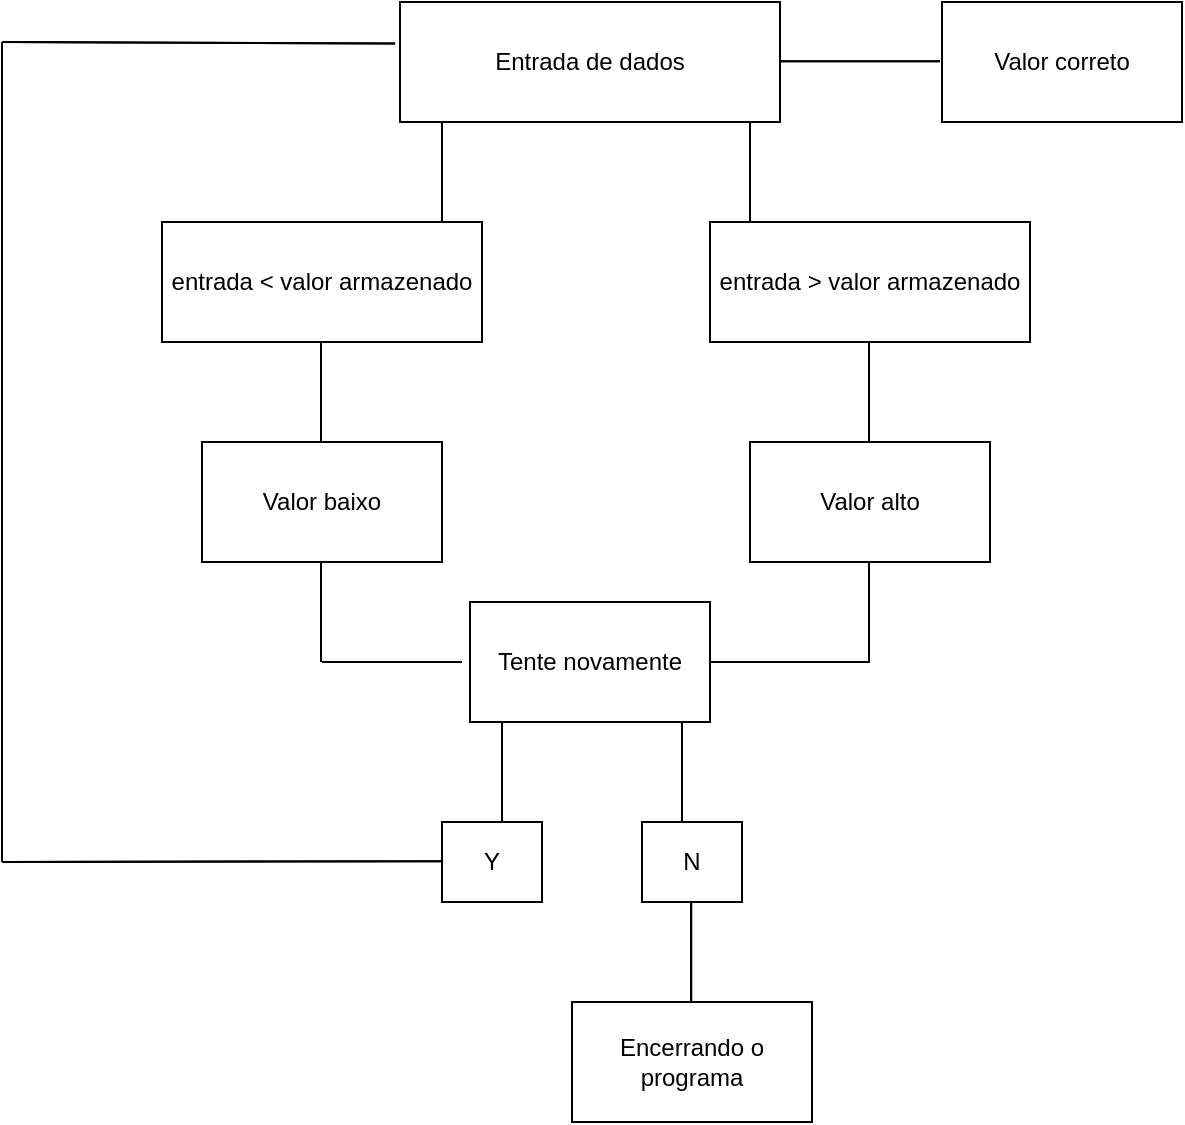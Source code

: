 <mxfile version="27.0.3">
  <diagram name="Página-1" id="KSGCyq_tAMQxqemXua7o">
    <mxGraphModel dx="1418" dy="838" grid="1" gridSize="10" guides="1" tooltips="1" connect="1" arrows="1" fold="1" page="1" pageScale="1" pageWidth="827" pageHeight="1169" math="0" shadow="0">
      <root>
        <mxCell id="0" />
        <mxCell id="1" parent="0" />
        <mxCell id="pGm7cMJaq58bBNY0mEU--1" value="Entrada de dados" style="rounded=0;whiteSpace=wrap;html=1;" vertex="1" parent="1">
          <mxGeometry x="259" y="70" width="190" height="60" as="geometry" />
        </mxCell>
        <mxCell id="pGm7cMJaq58bBNY0mEU--3" value="" style="endArrow=none;html=1;rounded=0;fontSize=12;startSize=8;endSize=8;curved=1;" edge="1" parent="1">
          <mxGeometry width="50" height="50" relative="1" as="geometry">
            <mxPoint x="280" y="180" as="sourcePoint" />
            <mxPoint x="280" y="130" as="targetPoint" />
          </mxGeometry>
        </mxCell>
        <mxCell id="pGm7cMJaq58bBNY0mEU--4" value="entrada &amp;lt; valor armazenado" style="rounded=0;whiteSpace=wrap;html=1;" vertex="1" parent="1">
          <mxGeometry x="140" y="180" width="160" height="60" as="geometry" />
        </mxCell>
        <mxCell id="pGm7cMJaq58bBNY0mEU--5" value="" style="endArrow=none;html=1;rounded=0;fontSize=12;startSize=8;endSize=8;curved=1;" edge="1" parent="1">
          <mxGeometry width="50" height="50" relative="1" as="geometry">
            <mxPoint x="219.5" y="290" as="sourcePoint" />
            <mxPoint x="219.5" y="240" as="targetPoint" />
          </mxGeometry>
        </mxCell>
        <mxCell id="pGm7cMJaq58bBNY0mEU--6" value="Valor baixo" style="rounded=0;whiteSpace=wrap;html=1;" vertex="1" parent="1">
          <mxGeometry x="160" y="290" width="120" height="60" as="geometry" />
        </mxCell>
        <mxCell id="pGm7cMJaq58bBNY0mEU--7" value="entrada &amp;gt; valor armazenado" style="rounded=0;whiteSpace=wrap;html=1;" vertex="1" parent="1">
          <mxGeometry x="414" y="180" width="160" height="60" as="geometry" />
        </mxCell>
        <mxCell id="pGm7cMJaq58bBNY0mEU--8" value="" style="endArrow=none;html=1;rounded=0;fontSize=12;startSize=8;endSize=8;curved=1;" edge="1" parent="1">
          <mxGeometry width="50" height="50" relative="1" as="geometry">
            <mxPoint x="434" y="180" as="sourcePoint" />
            <mxPoint x="434" y="130" as="targetPoint" />
          </mxGeometry>
        </mxCell>
        <mxCell id="pGm7cMJaq58bBNY0mEU--9" value="Valor alto" style="rounded=0;whiteSpace=wrap;html=1;" vertex="1" parent="1">
          <mxGeometry x="434" y="290" width="120" height="60" as="geometry" />
        </mxCell>
        <mxCell id="pGm7cMJaq58bBNY0mEU--11" value="" style="endArrow=none;html=1;rounded=0;fontSize=12;startSize=8;endSize=8;curved=1;" edge="1" parent="1">
          <mxGeometry width="50" height="50" relative="1" as="geometry">
            <mxPoint x="493.5" y="290" as="sourcePoint" />
            <mxPoint x="493.5" y="240" as="targetPoint" />
          </mxGeometry>
        </mxCell>
        <mxCell id="pGm7cMJaq58bBNY0mEU--12" value="" style="endArrow=none;html=1;rounded=0;fontSize=12;startSize=8;endSize=8;curved=1;" edge="1" parent="1">
          <mxGeometry width="50" height="50" relative="1" as="geometry">
            <mxPoint x="219.5" y="400" as="sourcePoint" />
            <mxPoint x="219.5" y="350" as="targetPoint" />
          </mxGeometry>
        </mxCell>
        <mxCell id="pGm7cMJaq58bBNY0mEU--13" value="" style="endArrow=none;html=1;rounded=0;fontSize=12;startSize=8;endSize=8;curved=1;" edge="1" parent="1">
          <mxGeometry width="50" height="50" relative="1" as="geometry">
            <mxPoint x="493.5" y="400" as="sourcePoint" />
            <mxPoint x="493.5" y="350" as="targetPoint" />
          </mxGeometry>
        </mxCell>
        <mxCell id="pGm7cMJaq58bBNY0mEU--14" value="" style="endArrow=none;html=1;rounded=0;fontSize=12;startSize=8;endSize=8;curved=1;" edge="1" parent="1">
          <mxGeometry width="50" height="50" relative="1" as="geometry">
            <mxPoint x="220" y="400" as="sourcePoint" />
            <mxPoint x="290" y="400" as="targetPoint" />
          </mxGeometry>
        </mxCell>
        <mxCell id="pGm7cMJaq58bBNY0mEU--15" value="" style="endArrow=none;html=1;rounded=0;fontSize=12;startSize=8;endSize=8;curved=1;exitX=1;exitY=0.5;exitDx=0;exitDy=0;" edge="1" parent="1" source="pGm7cMJaq58bBNY0mEU--16">
          <mxGeometry width="50" height="50" relative="1" as="geometry">
            <mxPoint x="424" y="400" as="sourcePoint" />
            <mxPoint x="494" y="400" as="targetPoint" />
          </mxGeometry>
        </mxCell>
        <mxCell id="pGm7cMJaq58bBNY0mEU--16" value="Tente novamente" style="rounded=0;whiteSpace=wrap;html=1;" vertex="1" parent="1">
          <mxGeometry x="294" y="370" width="120" height="60" as="geometry" />
        </mxCell>
        <mxCell id="pGm7cMJaq58bBNY0mEU--17" value="" style="endArrow=none;html=1;rounded=0;fontSize=12;startSize=8;endSize=8;curved=1;" edge="1" parent="1">
          <mxGeometry width="50" height="50" relative="1" as="geometry">
            <mxPoint x="310" y="480" as="sourcePoint" />
            <mxPoint x="310" y="430" as="targetPoint" />
          </mxGeometry>
        </mxCell>
        <mxCell id="pGm7cMJaq58bBNY0mEU--18" value="" style="endArrow=none;html=1;rounded=0;fontSize=12;startSize=8;endSize=8;curved=1;" edge="1" parent="1">
          <mxGeometry width="50" height="50" relative="1" as="geometry">
            <mxPoint x="400" y="480" as="sourcePoint" />
            <mxPoint x="400" y="430" as="targetPoint" />
          </mxGeometry>
        </mxCell>
        <mxCell id="pGm7cMJaq58bBNY0mEU--19" value="Y" style="rounded=0;whiteSpace=wrap;html=1;" vertex="1" parent="1">
          <mxGeometry x="280" y="480" width="50" height="40" as="geometry" />
        </mxCell>
        <mxCell id="pGm7cMJaq58bBNY0mEU--20" value="N" style="rounded=0;whiteSpace=wrap;html=1;" vertex="1" parent="1">
          <mxGeometry x="380" y="480" width="50" height="40" as="geometry" />
        </mxCell>
        <mxCell id="pGm7cMJaq58bBNY0mEU--21" value="" style="endArrow=none;html=1;rounded=0;fontSize=12;startSize=8;endSize=8;curved=1;" edge="1" parent="1">
          <mxGeometry width="50" height="50" relative="1" as="geometry">
            <mxPoint x="60" y="500" as="sourcePoint" />
            <mxPoint x="280" y="499.58" as="targetPoint" />
          </mxGeometry>
        </mxCell>
        <mxCell id="pGm7cMJaq58bBNY0mEU--22" value="" style="endArrow=none;html=1;rounded=0;fontSize=12;startSize=8;endSize=8;curved=1;" edge="1" parent="1">
          <mxGeometry width="50" height="50" relative="1" as="geometry">
            <mxPoint x="60" y="500" as="sourcePoint" />
            <mxPoint x="60" y="90" as="targetPoint" />
          </mxGeometry>
        </mxCell>
        <mxCell id="pGm7cMJaq58bBNY0mEU--23" value="" style="endArrow=none;html=1;rounded=0;fontSize=12;startSize=8;endSize=8;curved=1;entryX=-0.013;entryY=0.345;entryDx=0;entryDy=0;entryPerimeter=0;" edge="1" parent="1" target="pGm7cMJaq58bBNY0mEU--1">
          <mxGeometry width="50" height="50" relative="1" as="geometry">
            <mxPoint x="60" y="90" as="sourcePoint" />
            <mxPoint x="250" y="90" as="targetPoint" />
          </mxGeometry>
        </mxCell>
        <mxCell id="pGm7cMJaq58bBNY0mEU--24" value="" style="endArrow=none;html=1;rounded=0;fontSize=12;startSize=8;endSize=8;curved=1;" edge="1" parent="1">
          <mxGeometry width="50" height="50" relative="1" as="geometry">
            <mxPoint x="404.58" y="570" as="sourcePoint" />
            <mxPoint x="404.58" y="520" as="targetPoint" />
          </mxGeometry>
        </mxCell>
        <mxCell id="pGm7cMJaq58bBNY0mEU--26" value="Encerrando o programa" style="rounded=0;whiteSpace=wrap;html=1;" vertex="1" parent="1">
          <mxGeometry x="345" y="570" width="120" height="60" as="geometry" />
        </mxCell>
        <mxCell id="pGm7cMJaq58bBNY0mEU--28" value="" style="endArrow=none;html=1;rounded=0;fontSize=12;startSize=8;endSize=8;curved=1;exitX=1;exitY=0.5;exitDx=0;exitDy=0;" edge="1" parent="1">
          <mxGeometry width="50" height="50" relative="1" as="geometry">
            <mxPoint x="449" y="99.58" as="sourcePoint" />
            <mxPoint x="529" y="99.58" as="targetPoint" />
          </mxGeometry>
        </mxCell>
        <mxCell id="pGm7cMJaq58bBNY0mEU--29" value="Valor correto" style="rounded=0;whiteSpace=wrap;html=1;" vertex="1" parent="1">
          <mxGeometry x="530" y="70" width="120" height="60" as="geometry" />
        </mxCell>
        <mxCell id="pGm7cMJaq58bBNY0mEU--30" value="Entrada de dados" style="rounded=0;whiteSpace=wrap;html=1;" vertex="1" parent="1">
          <mxGeometry x="259" y="70" width="190" height="60" as="geometry" />
        </mxCell>
        <mxCell id="pGm7cMJaq58bBNY0mEU--31" value="" style="endArrow=none;html=1;rounded=0;fontSize=12;startSize=8;endSize=8;curved=1;" edge="1" parent="1">
          <mxGeometry width="50" height="50" relative="1" as="geometry">
            <mxPoint x="280" y="180" as="sourcePoint" />
            <mxPoint x="280" y="130" as="targetPoint" />
          </mxGeometry>
        </mxCell>
        <mxCell id="pGm7cMJaq58bBNY0mEU--32" value="entrada &amp;lt; valor armazenado" style="rounded=0;whiteSpace=wrap;html=1;" vertex="1" parent="1">
          <mxGeometry x="140" y="180" width="160" height="60" as="geometry" />
        </mxCell>
        <mxCell id="pGm7cMJaq58bBNY0mEU--33" value="" style="endArrow=none;html=1;rounded=0;fontSize=12;startSize=8;endSize=8;curved=1;" edge="1" parent="1">
          <mxGeometry width="50" height="50" relative="1" as="geometry">
            <mxPoint x="219.5" y="290" as="sourcePoint" />
            <mxPoint x="219.5" y="240" as="targetPoint" />
          </mxGeometry>
        </mxCell>
        <mxCell id="pGm7cMJaq58bBNY0mEU--34" value="Valor baixo" style="rounded=0;whiteSpace=wrap;html=1;" vertex="1" parent="1">
          <mxGeometry x="160" y="290" width="120" height="60" as="geometry" />
        </mxCell>
        <mxCell id="pGm7cMJaq58bBNY0mEU--35" value="entrada &amp;gt; valor armazenado" style="rounded=0;whiteSpace=wrap;html=1;" vertex="1" parent="1">
          <mxGeometry x="414" y="180" width="160" height="60" as="geometry" />
        </mxCell>
        <mxCell id="pGm7cMJaq58bBNY0mEU--36" value="" style="endArrow=none;html=1;rounded=0;fontSize=12;startSize=8;endSize=8;curved=1;" edge="1" parent="1">
          <mxGeometry width="50" height="50" relative="1" as="geometry">
            <mxPoint x="434" y="180" as="sourcePoint" />
            <mxPoint x="434" y="130" as="targetPoint" />
          </mxGeometry>
        </mxCell>
        <mxCell id="pGm7cMJaq58bBNY0mEU--37" value="Valor alto" style="rounded=0;whiteSpace=wrap;html=1;" vertex="1" parent="1">
          <mxGeometry x="434" y="290" width="120" height="60" as="geometry" />
        </mxCell>
        <mxCell id="pGm7cMJaq58bBNY0mEU--38" value="" style="endArrow=none;html=1;rounded=0;fontSize=12;startSize=8;endSize=8;curved=1;" edge="1" parent="1">
          <mxGeometry width="50" height="50" relative="1" as="geometry">
            <mxPoint x="493.5" y="290" as="sourcePoint" />
            <mxPoint x="493.5" y="240" as="targetPoint" />
          </mxGeometry>
        </mxCell>
        <mxCell id="pGm7cMJaq58bBNY0mEU--39" value="" style="endArrow=none;html=1;rounded=0;fontSize=12;startSize=8;endSize=8;curved=1;" edge="1" parent="1">
          <mxGeometry width="50" height="50" relative="1" as="geometry">
            <mxPoint x="219.5" y="400" as="sourcePoint" />
            <mxPoint x="219.5" y="350" as="targetPoint" />
          </mxGeometry>
        </mxCell>
        <mxCell id="pGm7cMJaq58bBNY0mEU--40" value="" style="endArrow=none;html=1;rounded=0;fontSize=12;startSize=8;endSize=8;curved=1;" edge="1" parent="1">
          <mxGeometry width="50" height="50" relative="1" as="geometry">
            <mxPoint x="493.5" y="400" as="sourcePoint" />
            <mxPoint x="493.5" y="350" as="targetPoint" />
          </mxGeometry>
        </mxCell>
        <mxCell id="pGm7cMJaq58bBNY0mEU--41" value="" style="endArrow=none;html=1;rounded=0;fontSize=12;startSize=8;endSize=8;curved=1;" edge="1" parent="1">
          <mxGeometry width="50" height="50" relative="1" as="geometry">
            <mxPoint x="220" y="400" as="sourcePoint" />
            <mxPoint x="290" y="400" as="targetPoint" />
          </mxGeometry>
        </mxCell>
        <mxCell id="pGm7cMJaq58bBNY0mEU--42" value="" style="endArrow=none;html=1;rounded=0;fontSize=12;startSize=8;endSize=8;curved=1;exitX=1;exitY=0.5;exitDx=0;exitDy=0;" edge="1" parent="1" source="pGm7cMJaq58bBNY0mEU--43">
          <mxGeometry width="50" height="50" relative="1" as="geometry">
            <mxPoint x="424" y="400" as="sourcePoint" />
            <mxPoint x="494" y="400" as="targetPoint" />
          </mxGeometry>
        </mxCell>
        <mxCell id="pGm7cMJaq58bBNY0mEU--43" value="Tente novamente" style="rounded=0;whiteSpace=wrap;html=1;" vertex="1" parent="1">
          <mxGeometry x="294" y="370" width="120" height="60" as="geometry" />
        </mxCell>
        <mxCell id="pGm7cMJaq58bBNY0mEU--44" value="" style="endArrow=none;html=1;rounded=0;fontSize=12;startSize=8;endSize=8;curved=1;" edge="1" parent="1">
          <mxGeometry width="50" height="50" relative="1" as="geometry">
            <mxPoint x="310" y="480" as="sourcePoint" />
            <mxPoint x="310" y="430" as="targetPoint" />
          </mxGeometry>
        </mxCell>
        <mxCell id="pGm7cMJaq58bBNY0mEU--45" value="" style="endArrow=none;html=1;rounded=0;fontSize=12;startSize=8;endSize=8;curved=1;" edge="1" parent="1">
          <mxGeometry width="50" height="50" relative="1" as="geometry">
            <mxPoint x="400" y="480" as="sourcePoint" />
            <mxPoint x="400" y="430" as="targetPoint" />
          </mxGeometry>
        </mxCell>
        <mxCell id="pGm7cMJaq58bBNY0mEU--46" value="Y" style="rounded=0;whiteSpace=wrap;html=1;" vertex="1" parent="1">
          <mxGeometry x="280" y="480" width="50" height="40" as="geometry" />
        </mxCell>
        <mxCell id="pGm7cMJaq58bBNY0mEU--47" value="N" style="rounded=0;whiteSpace=wrap;html=1;" vertex="1" parent="1">
          <mxGeometry x="380" y="480" width="50" height="40" as="geometry" />
        </mxCell>
        <mxCell id="pGm7cMJaq58bBNY0mEU--48" value="" style="endArrow=none;html=1;rounded=0;fontSize=12;startSize=8;endSize=8;curved=1;" edge="1" parent="1">
          <mxGeometry width="50" height="50" relative="1" as="geometry">
            <mxPoint x="60" y="500" as="sourcePoint" />
            <mxPoint x="280" y="499.58" as="targetPoint" />
          </mxGeometry>
        </mxCell>
        <mxCell id="pGm7cMJaq58bBNY0mEU--49" value="" style="endArrow=none;html=1;rounded=0;fontSize=12;startSize=8;endSize=8;curved=1;" edge="1" parent="1">
          <mxGeometry width="50" height="50" relative="1" as="geometry">
            <mxPoint x="60" y="500" as="sourcePoint" />
            <mxPoint x="60" y="90" as="targetPoint" />
          </mxGeometry>
        </mxCell>
        <mxCell id="pGm7cMJaq58bBNY0mEU--50" value="" style="endArrow=none;html=1;rounded=0;fontSize=12;startSize=8;endSize=8;curved=1;entryX=-0.013;entryY=0.345;entryDx=0;entryDy=0;entryPerimeter=0;" edge="1" parent="1" target="pGm7cMJaq58bBNY0mEU--30">
          <mxGeometry width="50" height="50" relative="1" as="geometry">
            <mxPoint x="60" y="90" as="sourcePoint" />
            <mxPoint x="250" y="90" as="targetPoint" />
          </mxGeometry>
        </mxCell>
        <mxCell id="pGm7cMJaq58bBNY0mEU--51" value="" style="endArrow=none;html=1;rounded=0;fontSize=12;startSize=8;endSize=8;curved=1;" edge="1" parent="1">
          <mxGeometry width="50" height="50" relative="1" as="geometry">
            <mxPoint x="404.58" y="570" as="sourcePoint" />
            <mxPoint x="404.58" y="520" as="targetPoint" />
          </mxGeometry>
        </mxCell>
        <mxCell id="pGm7cMJaq58bBNY0mEU--52" value="Encerrando o programa" style="rounded=0;whiteSpace=wrap;html=1;" vertex="1" parent="1">
          <mxGeometry x="345" y="570" width="120" height="60" as="geometry" />
        </mxCell>
        <mxCell id="pGm7cMJaq58bBNY0mEU--53" value="" style="endArrow=none;html=1;rounded=0;fontSize=12;startSize=8;endSize=8;curved=1;exitX=1;exitY=0.5;exitDx=0;exitDy=0;" edge="1" parent="1">
          <mxGeometry width="50" height="50" relative="1" as="geometry">
            <mxPoint x="449" y="99.58" as="sourcePoint" />
            <mxPoint x="529" y="99.58" as="targetPoint" />
          </mxGeometry>
        </mxCell>
        <mxCell id="pGm7cMJaq58bBNY0mEU--54" value="Valor correto" style="rounded=0;whiteSpace=wrap;html=1;" vertex="1" parent="1">
          <mxGeometry x="530" y="70" width="120" height="60" as="geometry" />
        </mxCell>
      </root>
    </mxGraphModel>
  </diagram>
</mxfile>
